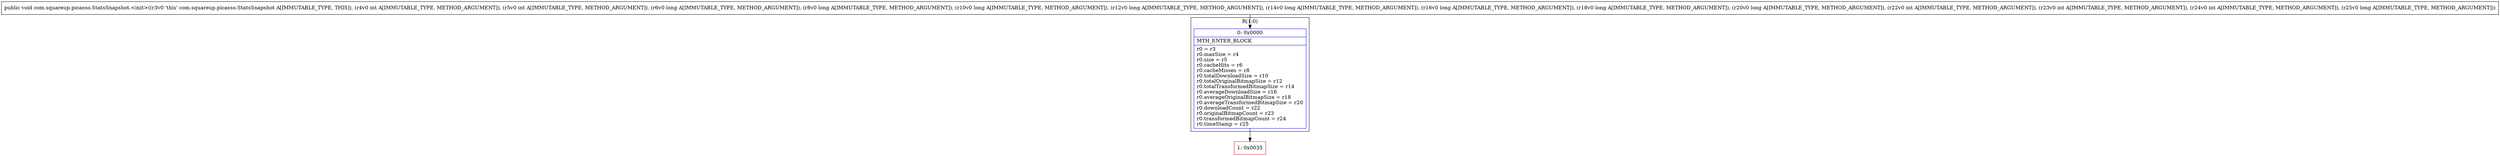 digraph "CFG forcom.squareup.picasso.StatsSnapshot.\<init\>(IIJJJJJJJJIIIJ)V" {
subgraph cluster_Region_111557943 {
label = "R(1:0)";
node [shape=record,color=blue];
Node_0 [shape=record,label="{0\:\ 0x0000|MTH_ENTER_BLOCK\l|r0 = r3\lr0.maxSize = r4\lr0.size = r5\lr0.cacheHits = r6\lr0.cacheMisses = r8\lr0.totalDownloadSize = r10\lr0.totalOriginalBitmapSize = r12\lr0.totalTransformedBitmapSize = r14\lr0.averageDownloadSize = r16\lr0.averageOriginalBitmapSize = r18\lr0.averageTransformedBitmapSize = r20\lr0.downloadCount = r22\lr0.originalBitmapCount = r23\lr0.transformedBitmapCount = r24\lr0.timeStamp = r25\l}"];
}
Node_1 [shape=record,color=red,label="{1\:\ 0x0035}"];
MethodNode[shape=record,label="{public void com.squareup.picasso.StatsSnapshot.\<init\>((r3v0 'this' com.squareup.picasso.StatsSnapshot A[IMMUTABLE_TYPE, THIS]), (r4v0 int A[IMMUTABLE_TYPE, METHOD_ARGUMENT]), (r5v0 int A[IMMUTABLE_TYPE, METHOD_ARGUMENT]), (r6v0 long A[IMMUTABLE_TYPE, METHOD_ARGUMENT]), (r8v0 long A[IMMUTABLE_TYPE, METHOD_ARGUMENT]), (r10v0 long A[IMMUTABLE_TYPE, METHOD_ARGUMENT]), (r12v0 long A[IMMUTABLE_TYPE, METHOD_ARGUMENT]), (r14v0 long A[IMMUTABLE_TYPE, METHOD_ARGUMENT]), (r16v0 long A[IMMUTABLE_TYPE, METHOD_ARGUMENT]), (r18v0 long A[IMMUTABLE_TYPE, METHOD_ARGUMENT]), (r20v0 long A[IMMUTABLE_TYPE, METHOD_ARGUMENT]), (r22v0 int A[IMMUTABLE_TYPE, METHOD_ARGUMENT]), (r23v0 int A[IMMUTABLE_TYPE, METHOD_ARGUMENT]), (r24v0 int A[IMMUTABLE_TYPE, METHOD_ARGUMENT]), (r25v0 long A[IMMUTABLE_TYPE, METHOD_ARGUMENT])) }"];
MethodNode -> Node_0;
Node_0 -> Node_1;
}

